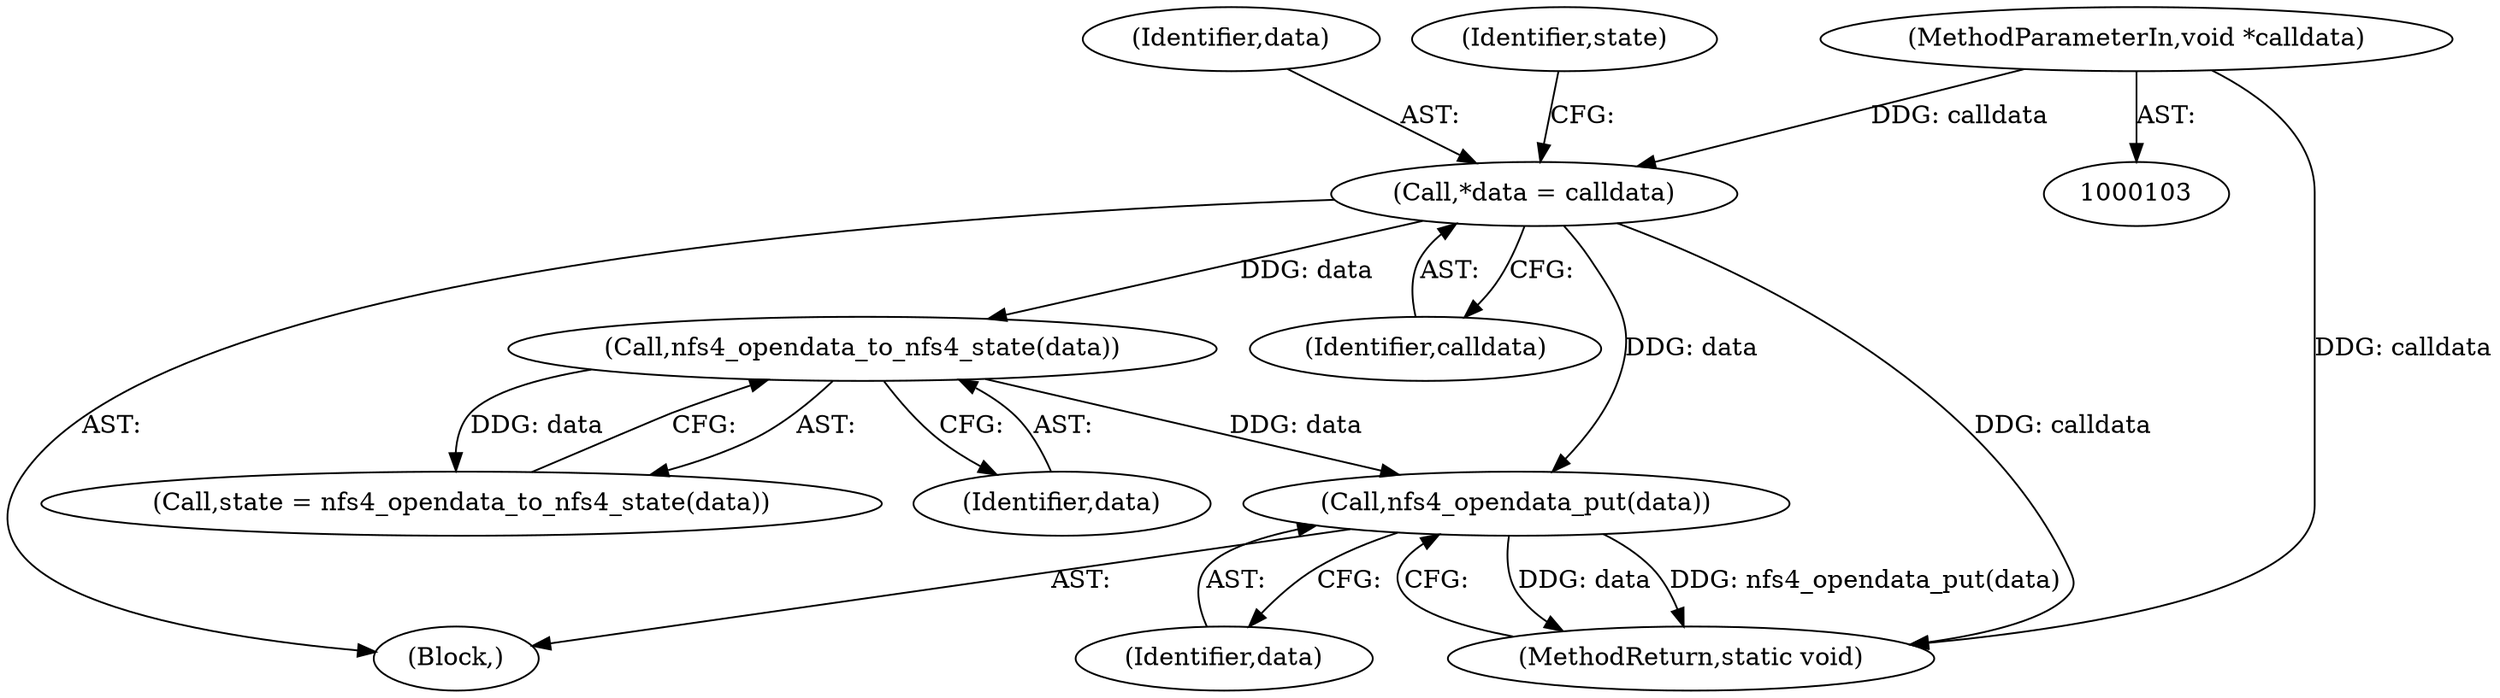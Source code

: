 digraph "0_linux_dc0b027dfadfcb8a5504f7d8052754bf8d501ab9_15@API" {
"1000162" [label="(Call,nfs4_opendata_put(data))"];
"1000107" [label="(Call,*data = calldata)"];
"1000104" [label="(MethodParameterIn,void *calldata)"];
"1000144" [label="(Call,nfs4_opendata_to_nfs4_state(data))"];
"1000109" [label="(Identifier,calldata)"];
"1000108" [label="(Identifier,data)"];
"1000145" [label="(Identifier,data)"];
"1000104" [label="(MethodParameterIn,void *calldata)"];
"1000112" [label="(Identifier,state)"];
"1000105" [label="(Block,)"];
"1000164" [label="(MethodReturn,static void)"];
"1000162" [label="(Call,nfs4_opendata_put(data))"];
"1000144" [label="(Call,nfs4_opendata_to_nfs4_state(data))"];
"1000142" [label="(Call,state = nfs4_opendata_to_nfs4_state(data))"];
"1000107" [label="(Call,*data = calldata)"];
"1000163" [label="(Identifier,data)"];
"1000162" -> "1000105"  [label="AST: "];
"1000162" -> "1000163"  [label="CFG: "];
"1000163" -> "1000162"  [label="AST: "];
"1000164" -> "1000162"  [label="CFG: "];
"1000162" -> "1000164"  [label="DDG: data"];
"1000162" -> "1000164"  [label="DDG: nfs4_opendata_put(data)"];
"1000107" -> "1000162"  [label="DDG: data"];
"1000144" -> "1000162"  [label="DDG: data"];
"1000107" -> "1000105"  [label="AST: "];
"1000107" -> "1000109"  [label="CFG: "];
"1000108" -> "1000107"  [label="AST: "];
"1000109" -> "1000107"  [label="AST: "];
"1000112" -> "1000107"  [label="CFG: "];
"1000107" -> "1000164"  [label="DDG: calldata"];
"1000104" -> "1000107"  [label="DDG: calldata"];
"1000107" -> "1000144"  [label="DDG: data"];
"1000104" -> "1000103"  [label="AST: "];
"1000104" -> "1000164"  [label="DDG: calldata"];
"1000144" -> "1000142"  [label="AST: "];
"1000144" -> "1000145"  [label="CFG: "];
"1000145" -> "1000144"  [label="AST: "];
"1000142" -> "1000144"  [label="CFG: "];
"1000144" -> "1000142"  [label="DDG: data"];
}
